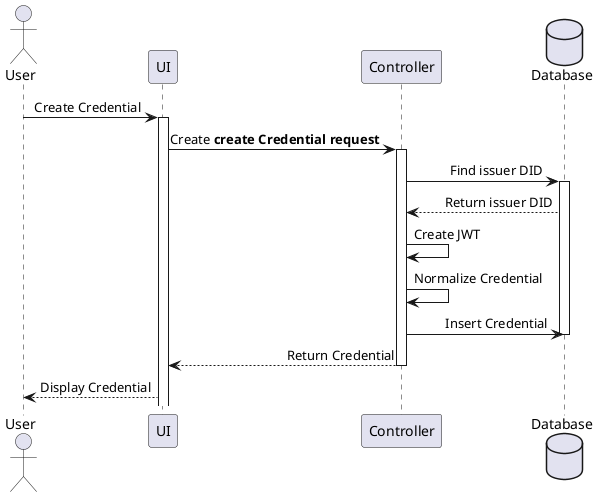 @startuml createCredential
skinparam sequenceMessageAlign right
actor User as user 
participant UI as ui
participant Controller as controller
database Database as db

user -> ui++: Create Credential
ui -> controller++: Create **create Credential request**
controller -> db++: Find issuer DID
db --> controller: Return issuer DID
controller -> controller: Create JWT
controller -> controller: Normalize Credential
controller -> db: Insert Credential
deactivate db
controller --> ui: Return Credential
deactivate controller
ui --> user: Display Credential

@enduml
